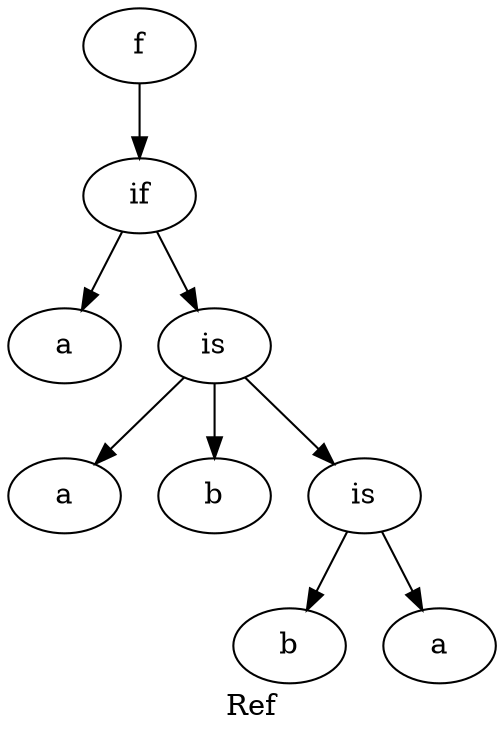 digraph grafo {
  label="Ref";
  88167088652352 [ label="f" ];
  88167088652352 -> 88167088652880;
  88167088652880 [ label="if" ];
  88167088652880 -> 88167088652496;
  88167088652496 [ label="a" ];
  88167088652880 -> 88167088652640;
  88167088652640 [ label="is" ];
  88167088652640 -> 88167088652592;
  88167088652592 [ label="a" ];
  88167088652640 -> 88167088652544;
  88167088652544 [ label="b" ];
  88167088652640 -> 88167088652784;
  88167088652784 [ label="is" ];
  88167088652784 -> 88167088652736;
  88167088652736 [ label="b" ];
  88167088652784 -> 88167088652688;
  88167088652688 [ label="a" ];
}
